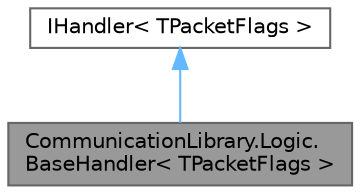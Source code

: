 digraph "CommunicationLibrary.Logic.BaseHandler&lt; TPacketFlags &gt;"
{
 // LATEX_PDF_SIZE
  bgcolor="transparent";
  edge [fontname=Helvetica,fontsize=10,labelfontname=Helvetica,labelfontsize=10];
  node [fontname=Helvetica,fontsize=10,shape=box,height=0.2,width=0.4];
  Node1 [label="CommunicationLibrary.Logic.\lBaseHandler\< TPacketFlags \>",height=0.2,width=0.4,color="gray40", fillcolor="grey60", style="filled", fontcolor="black",tooltip=" "];
  Node2 -> Node1 [dir="back",color="steelblue1",style="solid"];
  Node2 [label="IHandler\< TPacketFlags \>",height=0.2,width=0.4,color="gray40", fillcolor="white", style="filled",URL="$interface_communication_library_1_1_logic_1_1_i_handler.html",tooltip=" "];
}
